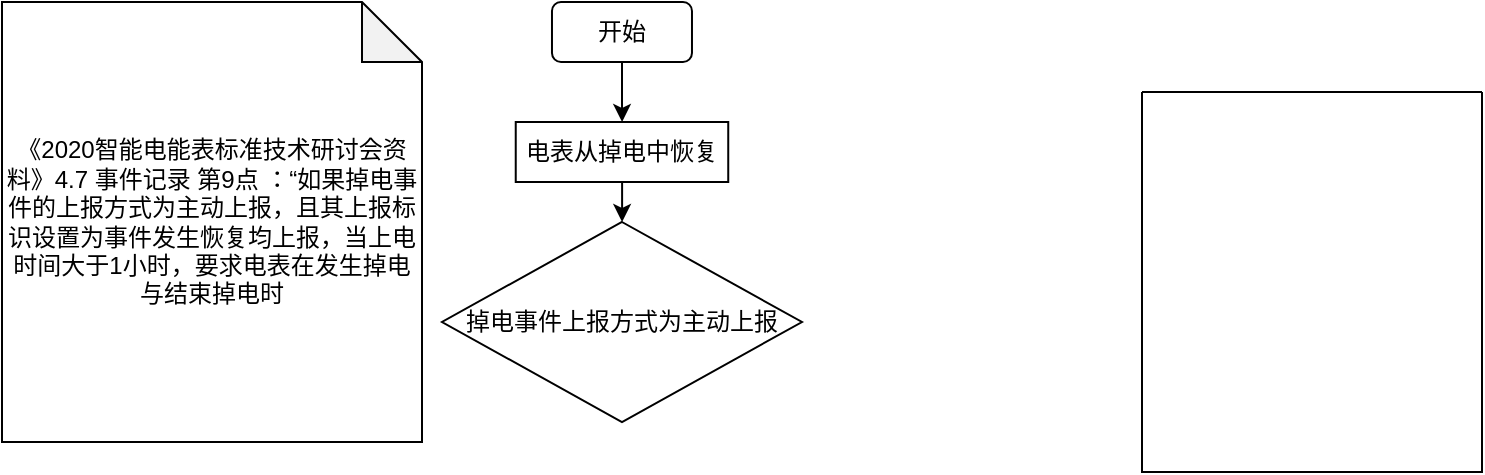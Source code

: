 <mxfile version="23.0.2" type="github">
  <diagram name="第 1 页" id="4deAgnNsR5L0bUqhA9q-">
    <mxGraphModel dx="890" dy="390" grid="1" gridSize="10" guides="1" tooltips="1" connect="1" arrows="1" fold="1" page="1" pageScale="1" pageWidth="827" pageHeight="1169" math="0" shadow="0">
      <root>
        <mxCell id="0" />
        <mxCell id="1" parent="0" />
        <mxCell id="asLfK5oWP9W_VeWv1E0I-12" value="《2020智能电能表标准技术研讨会资料》4.7 事件记录 第9点 ：“如果掉电事件的上报方式为主动上报，且其上报标识设置为事件发生恢复均上报，当上电时间大于1小时，要求电表在发生掉电与结束掉电时" style="shape=note;whiteSpace=wrap;html=1;backgroundOutline=1;darkOpacity=0.05;" vertex="1" parent="1">
          <mxGeometry y="10" width="210" height="220" as="geometry" />
        </mxCell>
        <mxCell id="asLfK5oWP9W_VeWv1E0I-20" value="" style="edgeStyle=orthogonalEdgeStyle;rounded=0;orthogonalLoop=1;jettySize=auto;html=1;" edge="1" parent="1" source="asLfK5oWP9W_VeWv1E0I-13" target="asLfK5oWP9W_VeWv1E0I-19">
          <mxGeometry relative="1" as="geometry" />
        </mxCell>
        <mxCell id="asLfK5oWP9W_VeWv1E0I-13" value="开始" style="rounded=1;whiteSpace=wrap;html=1;" vertex="1" parent="1">
          <mxGeometry x="274.99" y="10" width="70" height="30" as="geometry" />
        </mxCell>
        <mxCell id="asLfK5oWP9W_VeWv1E0I-27" value="" style="edgeStyle=orthogonalEdgeStyle;rounded=0;orthogonalLoop=1;jettySize=auto;html=1;" edge="1" parent="1" source="asLfK5oWP9W_VeWv1E0I-19" target="asLfK5oWP9W_VeWv1E0I-21">
          <mxGeometry relative="1" as="geometry" />
        </mxCell>
        <mxCell id="asLfK5oWP9W_VeWv1E0I-19" value="电表从掉电中恢复" style="rounded=0;whiteSpace=wrap;html=1;" vertex="1" parent="1">
          <mxGeometry x="256.87" y="70" width="106.25" height="30" as="geometry" />
        </mxCell>
        <mxCell id="asLfK5oWP9W_VeWv1E0I-21" value="掉电事件上报方式为主动上报" style="rhombus;whiteSpace=wrap;html=1;" vertex="1" parent="1">
          <mxGeometry x="220" y="120" width="179.99" height="100" as="geometry" />
        </mxCell>
        <mxCell id="asLfK5oWP9W_VeWv1E0I-22" value="" style="swimlane;startSize=0;" vertex="1" parent="1">
          <mxGeometry x="570" y="55" width="170" height="190" as="geometry" />
        </mxCell>
      </root>
    </mxGraphModel>
  </diagram>
</mxfile>
